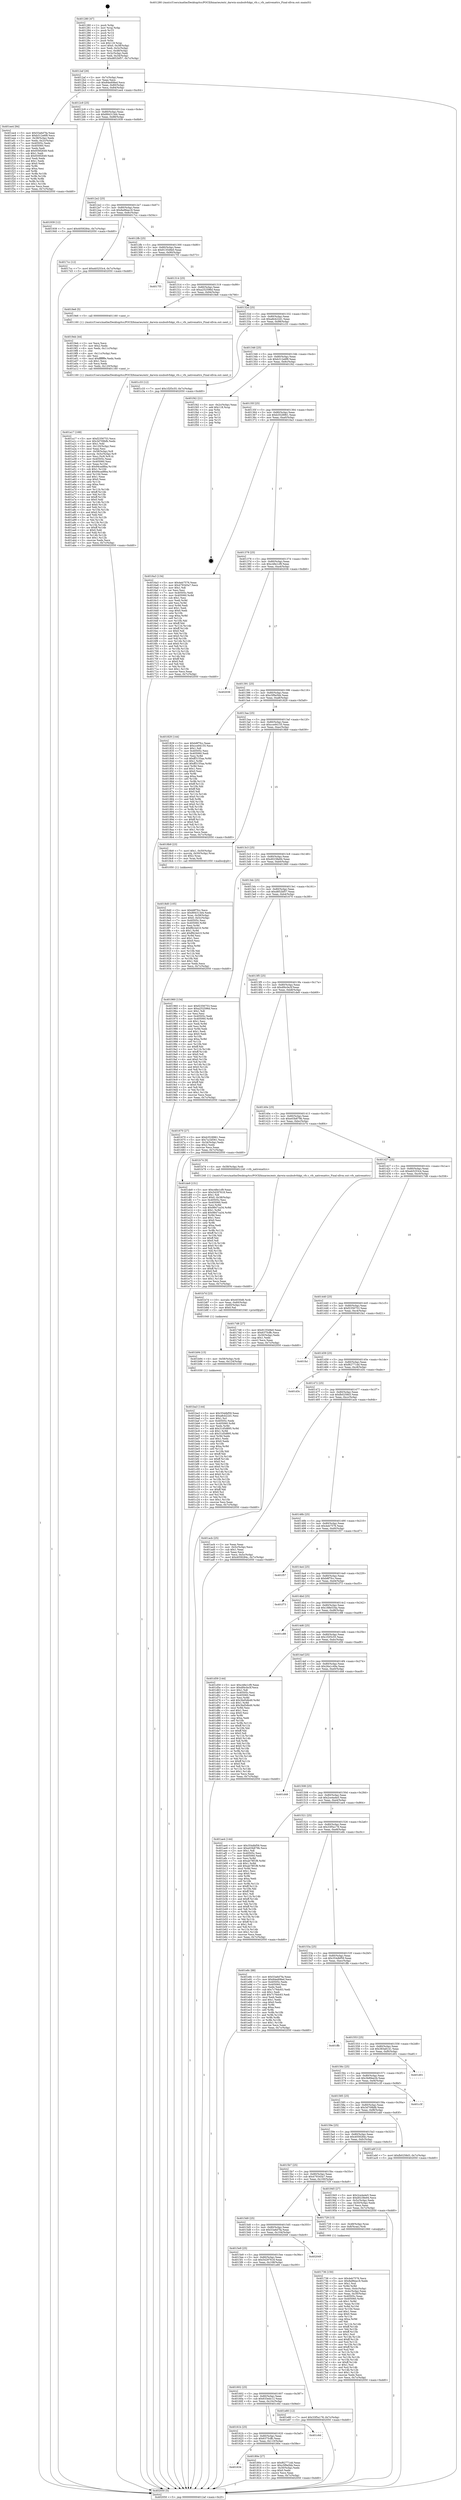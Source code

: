 digraph "0x401280" {
  label = "0x401280 (/mnt/c/Users/mathe/Desktop/tcc/POCII/binaries/extr_darwin-xnubsdvfskpi_vfs.c_vfs_nativexattrs_Final-ollvm.out::main(0))"
  labelloc = "t"
  node[shape=record]

  Entry [label="",width=0.3,height=0.3,shape=circle,fillcolor=black,style=filled]
  "0x4012af" [label="{
     0x4012af [26]\l
     | [instrs]\l
     &nbsp;&nbsp;0x4012af \<+3\>: mov -0x7c(%rbp),%eax\l
     &nbsp;&nbsp;0x4012b2 \<+2\>: mov %eax,%ecx\l
     &nbsp;&nbsp;0x4012b4 \<+6\>: sub $0x84ed08ed,%ecx\l
     &nbsp;&nbsp;0x4012ba \<+3\>: mov %eax,-0x80(%rbp)\l
     &nbsp;&nbsp;0x4012bd \<+6\>: mov %ecx,-0x84(%rbp)\l
     &nbsp;&nbsp;0x4012c3 \<+6\>: je 0000000000401ee4 \<main+0xc64\>\l
  }"]
  "0x401ee4" [label="{
     0x401ee4 [94]\l
     | [instrs]\l
     &nbsp;&nbsp;0x401ee4 \<+5\>: mov $0x53a6d7fa,%eax\l
     &nbsp;&nbsp;0x401ee9 \<+5\>: mov $0xb312e6f9,%ecx\l
     &nbsp;&nbsp;0x401eee \<+3\>: mov -0x38(%rbp),%edx\l
     &nbsp;&nbsp;0x401ef1 \<+3\>: mov %edx,-0x2c(%rbp)\l
     &nbsp;&nbsp;0x401ef4 \<+7\>: mov 0x40505c,%edx\l
     &nbsp;&nbsp;0x401efb \<+7\>: mov 0x405060,%esi\l
     &nbsp;&nbsp;0x401f02 \<+2\>: mov %edx,%edi\l
     &nbsp;&nbsp;0x401f04 \<+6\>: add $0x930f2649,%edi\l
     &nbsp;&nbsp;0x401f0a \<+3\>: sub $0x1,%edi\l
     &nbsp;&nbsp;0x401f0d \<+6\>: sub $0x930f2649,%edi\l
     &nbsp;&nbsp;0x401f13 \<+3\>: imul %edi,%edx\l
     &nbsp;&nbsp;0x401f16 \<+3\>: and $0x1,%edx\l
     &nbsp;&nbsp;0x401f19 \<+3\>: cmp $0x0,%edx\l
     &nbsp;&nbsp;0x401f1c \<+4\>: sete %r8b\l
     &nbsp;&nbsp;0x401f20 \<+3\>: cmp $0xa,%esi\l
     &nbsp;&nbsp;0x401f23 \<+4\>: setl %r9b\l
     &nbsp;&nbsp;0x401f27 \<+3\>: mov %r8b,%r10b\l
     &nbsp;&nbsp;0x401f2a \<+3\>: and %r9b,%r10b\l
     &nbsp;&nbsp;0x401f2d \<+3\>: xor %r9b,%r8b\l
     &nbsp;&nbsp;0x401f30 \<+3\>: or %r8b,%r10b\l
     &nbsp;&nbsp;0x401f33 \<+4\>: test $0x1,%r10b\l
     &nbsp;&nbsp;0x401f37 \<+3\>: cmovne %ecx,%eax\l
     &nbsp;&nbsp;0x401f3a \<+3\>: mov %eax,-0x7c(%rbp)\l
     &nbsp;&nbsp;0x401f3d \<+5\>: jmp 0000000000402050 \<main+0xdd0\>\l
  }"]
  "0x4012c9" [label="{
     0x4012c9 [25]\l
     | [instrs]\l
     &nbsp;&nbsp;0x4012c9 \<+5\>: jmp 00000000004012ce \<main+0x4e\>\l
     &nbsp;&nbsp;0x4012ce \<+3\>: mov -0x80(%rbp),%eax\l
     &nbsp;&nbsp;0x4012d1 \<+5\>: sub $0x894313d4,%eax\l
     &nbsp;&nbsp;0x4012d6 \<+6\>: mov %eax,-0x88(%rbp)\l
     &nbsp;&nbsp;0x4012dc \<+6\>: je 0000000000401939 \<main+0x6b9\>\l
  }"]
  Exit [label="",width=0.3,height=0.3,shape=circle,fillcolor=black,style=filled,peripheries=2]
  "0x401939" [label="{
     0x401939 [12]\l
     | [instrs]\l
     &nbsp;&nbsp;0x401939 \<+7\>: movl $0x4059284c,-0x7c(%rbp)\l
     &nbsp;&nbsp;0x401940 \<+5\>: jmp 0000000000402050 \<main+0xdd0\>\l
  }"]
  "0x4012e2" [label="{
     0x4012e2 [25]\l
     | [instrs]\l
     &nbsp;&nbsp;0x4012e2 \<+5\>: jmp 00000000004012e7 \<main+0x67\>\l
     &nbsp;&nbsp;0x4012e7 \<+3\>: mov -0x80(%rbp),%eax\l
     &nbsp;&nbsp;0x4012ea \<+5\>: sub $0x8a96ea18,%eax\l
     &nbsp;&nbsp;0x4012ef \<+6\>: mov %eax,-0x8c(%rbp)\l
     &nbsp;&nbsp;0x4012f5 \<+6\>: je 00000000004017cc \<main+0x54c\>\l
  }"]
  "0x401ba3" [label="{
     0x401ba3 [144]\l
     | [instrs]\l
     &nbsp;&nbsp;0x401ba3 \<+5\>: mov $0x354dbf59,%eax\l
     &nbsp;&nbsp;0x401ba8 \<+5\>: mov $0xa8cb22d1,%esi\l
     &nbsp;&nbsp;0x401bad \<+2\>: mov $0x1,%cl\l
     &nbsp;&nbsp;0x401baf \<+7\>: mov 0x40505c,%edx\l
     &nbsp;&nbsp;0x401bb6 \<+8\>: mov 0x405060,%r8d\l
     &nbsp;&nbsp;0x401bbe \<+3\>: mov %edx,%r9d\l
     &nbsp;&nbsp;0x401bc1 \<+7\>: add $0x31d5d895,%r9d\l
     &nbsp;&nbsp;0x401bc8 \<+4\>: sub $0x1,%r9d\l
     &nbsp;&nbsp;0x401bcc \<+7\>: sub $0x31d5d895,%r9d\l
     &nbsp;&nbsp;0x401bd3 \<+4\>: imul %r9d,%edx\l
     &nbsp;&nbsp;0x401bd7 \<+3\>: and $0x1,%edx\l
     &nbsp;&nbsp;0x401bda \<+3\>: cmp $0x0,%edx\l
     &nbsp;&nbsp;0x401bdd \<+4\>: sete %r10b\l
     &nbsp;&nbsp;0x401be1 \<+4\>: cmp $0xa,%r8d\l
     &nbsp;&nbsp;0x401be5 \<+4\>: setl %r11b\l
     &nbsp;&nbsp;0x401be9 \<+3\>: mov %r10b,%bl\l
     &nbsp;&nbsp;0x401bec \<+3\>: xor $0xff,%bl\l
     &nbsp;&nbsp;0x401bef \<+3\>: mov %r11b,%r14b\l
     &nbsp;&nbsp;0x401bf2 \<+4\>: xor $0xff,%r14b\l
     &nbsp;&nbsp;0x401bf6 \<+3\>: xor $0x0,%cl\l
     &nbsp;&nbsp;0x401bf9 \<+3\>: mov %bl,%r15b\l
     &nbsp;&nbsp;0x401bfc \<+4\>: and $0x0,%r15b\l
     &nbsp;&nbsp;0x401c00 \<+3\>: and %cl,%r10b\l
     &nbsp;&nbsp;0x401c03 \<+3\>: mov %r14b,%r12b\l
     &nbsp;&nbsp;0x401c06 \<+4\>: and $0x0,%r12b\l
     &nbsp;&nbsp;0x401c0a \<+3\>: and %cl,%r11b\l
     &nbsp;&nbsp;0x401c0d \<+3\>: or %r10b,%r15b\l
     &nbsp;&nbsp;0x401c10 \<+3\>: or %r11b,%r12b\l
     &nbsp;&nbsp;0x401c13 \<+3\>: xor %r12b,%r15b\l
     &nbsp;&nbsp;0x401c16 \<+3\>: or %r14b,%bl\l
     &nbsp;&nbsp;0x401c19 \<+3\>: xor $0xff,%bl\l
     &nbsp;&nbsp;0x401c1c \<+3\>: or $0x0,%cl\l
     &nbsp;&nbsp;0x401c1f \<+2\>: and %cl,%bl\l
     &nbsp;&nbsp;0x401c21 \<+3\>: or %bl,%r15b\l
     &nbsp;&nbsp;0x401c24 \<+4\>: test $0x1,%r15b\l
     &nbsp;&nbsp;0x401c28 \<+3\>: cmovne %esi,%eax\l
     &nbsp;&nbsp;0x401c2b \<+3\>: mov %eax,-0x7c(%rbp)\l
     &nbsp;&nbsp;0x401c2e \<+5\>: jmp 0000000000402050 \<main+0xdd0\>\l
  }"]
  "0x4017cc" [label="{
     0x4017cc [12]\l
     | [instrs]\l
     &nbsp;&nbsp;0x4017cc \<+7\>: movl $0xeb5253c4,-0x7c(%rbp)\l
     &nbsp;&nbsp;0x4017d3 \<+5\>: jmp 0000000000402050 \<main+0xdd0\>\l
  }"]
  "0x4012fb" [label="{
     0x4012fb [25]\l
     | [instrs]\l
     &nbsp;&nbsp;0x4012fb \<+5\>: jmp 0000000000401300 \<main+0x80\>\l
     &nbsp;&nbsp;0x401300 \<+3\>: mov -0x80(%rbp),%eax\l
     &nbsp;&nbsp;0x401303 \<+5\>: sub $0x913549e0,%eax\l
     &nbsp;&nbsp;0x401308 \<+6\>: mov %eax,-0x90(%rbp)\l
     &nbsp;&nbsp;0x40130e \<+6\>: je 00000000004017f3 \<main+0x573\>\l
  }"]
  "0x401b94" [label="{
     0x401b94 [15]\l
     | [instrs]\l
     &nbsp;&nbsp;0x401b94 \<+4\>: mov -0x58(%rbp),%rdi\l
     &nbsp;&nbsp;0x401b98 \<+6\>: mov %eax,-0x124(%rbp)\l
     &nbsp;&nbsp;0x401b9e \<+5\>: call 0000000000401030 \<free@plt\>\l
     | [calls]\l
     &nbsp;&nbsp;0x401030 \{1\} (unknown)\l
  }"]
  "0x4017f3" [label="{
     0x4017f3\l
  }", style=dashed]
  "0x401314" [label="{
     0x401314 [25]\l
     | [instrs]\l
     &nbsp;&nbsp;0x401314 \<+5\>: jmp 0000000000401319 \<main+0x99\>\l
     &nbsp;&nbsp;0x401319 \<+3\>: mov -0x80(%rbp),%eax\l
     &nbsp;&nbsp;0x40131c \<+5\>: sub $0xa252596d,%eax\l
     &nbsp;&nbsp;0x401321 \<+6\>: mov %eax,-0x94(%rbp)\l
     &nbsp;&nbsp;0x401327 \<+6\>: je 00000000004019e6 \<main+0x766\>\l
  }"]
  "0x401b7d" [label="{
     0x401b7d [23]\l
     | [instrs]\l
     &nbsp;&nbsp;0x401b7d \<+10\>: movabs $0x4030d6,%rdi\l
     &nbsp;&nbsp;0x401b87 \<+3\>: mov %eax,-0x60(%rbp)\l
     &nbsp;&nbsp;0x401b8a \<+3\>: mov -0x60(%rbp),%esi\l
     &nbsp;&nbsp;0x401b8d \<+2\>: mov $0x0,%al\l
     &nbsp;&nbsp;0x401b8f \<+5\>: call 0000000000401040 \<printf@plt\>\l
     | [calls]\l
     &nbsp;&nbsp;0x401040 \{1\} (unknown)\l
  }"]
  "0x4019e6" [label="{
     0x4019e6 [5]\l
     | [instrs]\l
     &nbsp;&nbsp;0x4019e6 \<+5\>: call 0000000000401160 \<next_i\>\l
     | [calls]\l
     &nbsp;&nbsp;0x401160 \{1\} (/mnt/c/Users/mathe/Desktop/tcc/POCII/binaries/extr_darwin-xnubsdvfskpi_vfs.c_vfs_nativexattrs_Final-ollvm.out::next_i)\l
  }"]
  "0x40132d" [label="{
     0x40132d [25]\l
     | [instrs]\l
     &nbsp;&nbsp;0x40132d \<+5\>: jmp 0000000000401332 \<main+0xb2\>\l
     &nbsp;&nbsp;0x401332 \<+3\>: mov -0x80(%rbp),%eax\l
     &nbsp;&nbsp;0x401335 \<+5\>: sub $0xa8cb22d1,%eax\l
     &nbsp;&nbsp;0x40133a \<+6\>: mov %eax,-0x98(%rbp)\l
     &nbsp;&nbsp;0x401340 \<+6\>: je 0000000000401c33 \<main+0x9b3\>\l
  }"]
  "0x401a17" [label="{
     0x401a17 [168]\l
     | [instrs]\l
     &nbsp;&nbsp;0x401a17 \<+5\>: mov $0xf2356753,%ecx\l
     &nbsp;&nbsp;0x401a1c \<+5\>: mov $0x3d709bfb,%edx\l
     &nbsp;&nbsp;0x401a21 \<+3\>: mov $0x1,%dil\l
     &nbsp;&nbsp;0x401a24 \<+6\>: mov -0x120(%rbp),%esi\l
     &nbsp;&nbsp;0x401a2a \<+3\>: imul %eax,%esi\l
     &nbsp;&nbsp;0x401a2d \<+4\>: mov -0x58(%rbp),%r8\l
     &nbsp;&nbsp;0x401a31 \<+4\>: movslq -0x5c(%rbp),%r9\l
     &nbsp;&nbsp;0x401a35 \<+4\>: mov %esi,(%r8,%r9,4)\l
     &nbsp;&nbsp;0x401a39 \<+7\>: mov 0x40505c,%eax\l
     &nbsp;&nbsp;0x401a40 \<+7\>: mov 0x405060,%esi\l
     &nbsp;&nbsp;0x401a47 \<+3\>: mov %eax,%r10d\l
     &nbsp;&nbsp;0x401a4a \<+7\>: sub $0x94cad8ba,%r10d\l
     &nbsp;&nbsp;0x401a51 \<+4\>: sub $0x1,%r10d\l
     &nbsp;&nbsp;0x401a55 \<+7\>: add $0x94cad8ba,%r10d\l
     &nbsp;&nbsp;0x401a5c \<+4\>: imul %r10d,%eax\l
     &nbsp;&nbsp;0x401a60 \<+3\>: and $0x1,%eax\l
     &nbsp;&nbsp;0x401a63 \<+3\>: cmp $0x0,%eax\l
     &nbsp;&nbsp;0x401a66 \<+4\>: sete %r11b\l
     &nbsp;&nbsp;0x401a6a \<+3\>: cmp $0xa,%esi\l
     &nbsp;&nbsp;0x401a6d \<+3\>: setl %bl\l
     &nbsp;&nbsp;0x401a70 \<+3\>: mov %r11b,%r14b\l
     &nbsp;&nbsp;0x401a73 \<+4\>: xor $0xff,%r14b\l
     &nbsp;&nbsp;0x401a77 \<+3\>: mov %bl,%r15b\l
     &nbsp;&nbsp;0x401a7a \<+4\>: xor $0xff,%r15b\l
     &nbsp;&nbsp;0x401a7e \<+4\>: xor $0x0,%dil\l
     &nbsp;&nbsp;0x401a82 \<+3\>: mov %r14b,%r12b\l
     &nbsp;&nbsp;0x401a85 \<+4\>: and $0x0,%r12b\l
     &nbsp;&nbsp;0x401a89 \<+3\>: and %dil,%r11b\l
     &nbsp;&nbsp;0x401a8c \<+3\>: mov %r15b,%r13b\l
     &nbsp;&nbsp;0x401a8f \<+4\>: and $0x0,%r13b\l
     &nbsp;&nbsp;0x401a93 \<+3\>: and %dil,%bl\l
     &nbsp;&nbsp;0x401a96 \<+3\>: or %r11b,%r12b\l
     &nbsp;&nbsp;0x401a99 \<+3\>: or %bl,%r13b\l
     &nbsp;&nbsp;0x401a9c \<+3\>: xor %r13b,%r12b\l
     &nbsp;&nbsp;0x401a9f \<+3\>: or %r15b,%r14b\l
     &nbsp;&nbsp;0x401aa2 \<+4\>: xor $0xff,%r14b\l
     &nbsp;&nbsp;0x401aa6 \<+4\>: or $0x0,%dil\l
     &nbsp;&nbsp;0x401aaa \<+3\>: and %dil,%r14b\l
     &nbsp;&nbsp;0x401aad \<+3\>: or %r14b,%r12b\l
     &nbsp;&nbsp;0x401ab0 \<+4\>: test $0x1,%r12b\l
     &nbsp;&nbsp;0x401ab4 \<+3\>: cmovne %edx,%ecx\l
     &nbsp;&nbsp;0x401ab7 \<+3\>: mov %ecx,-0x7c(%rbp)\l
     &nbsp;&nbsp;0x401aba \<+5\>: jmp 0000000000402050 \<main+0xdd0\>\l
  }"]
  "0x401c33" [label="{
     0x401c33 [12]\l
     | [instrs]\l
     &nbsp;&nbsp;0x401c33 \<+7\>: movl $0x1f2f3c55,-0x7c(%rbp)\l
     &nbsp;&nbsp;0x401c3a \<+5\>: jmp 0000000000402050 \<main+0xdd0\>\l
  }"]
  "0x401346" [label="{
     0x401346 [25]\l
     | [instrs]\l
     &nbsp;&nbsp;0x401346 \<+5\>: jmp 000000000040134b \<main+0xcb\>\l
     &nbsp;&nbsp;0x40134b \<+3\>: mov -0x80(%rbp),%eax\l
     &nbsp;&nbsp;0x40134e \<+5\>: sub $0xb312e6f9,%eax\l
     &nbsp;&nbsp;0x401353 \<+6\>: mov %eax,-0x9c(%rbp)\l
     &nbsp;&nbsp;0x401359 \<+6\>: je 0000000000401f42 \<main+0xcc2\>\l
  }"]
  "0x4019eb" [label="{
     0x4019eb [44]\l
     | [instrs]\l
     &nbsp;&nbsp;0x4019eb \<+2\>: xor %ecx,%ecx\l
     &nbsp;&nbsp;0x4019ed \<+5\>: mov $0x2,%edx\l
     &nbsp;&nbsp;0x4019f2 \<+6\>: mov %edx,-0x11c(%rbp)\l
     &nbsp;&nbsp;0x4019f8 \<+1\>: cltd\l
     &nbsp;&nbsp;0x4019f9 \<+6\>: mov -0x11c(%rbp),%esi\l
     &nbsp;&nbsp;0x4019ff \<+2\>: idiv %esi\l
     &nbsp;&nbsp;0x401a01 \<+6\>: imul $0xfffffffe,%edx,%edx\l
     &nbsp;&nbsp;0x401a07 \<+3\>: sub $0x1,%ecx\l
     &nbsp;&nbsp;0x401a0a \<+2\>: sub %ecx,%edx\l
     &nbsp;&nbsp;0x401a0c \<+6\>: mov %edx,-0x120(%rbp)\l
     &nbsp;&nbsp;0x401a12 \<+5\>: call 0000000000401160 \<next_i\>\l
     | [calls]\l
     &nbsp;&nbsp;0x401160 \{1\} (/mnt/c/Users/mathe/Desktop/tcc/POCII/binaries/extr_darwin-xnubsdvfskpi_vfs.c_vfs_nativexattrs_Final-ollvm.out::next_i)\l
  }"]
  "0x401f42" [label="{
     0x401f42 [21]\l
     | [instrs]\l
     &nbsp;&nbsp;0x401f42 \<+3\>: mov -0x2c(%rbp),%eax\l
     &nbsp;&nbsp;0x401f45 \<+7\>: add $0x118,%rsp\l
     &nbsp;&nbsp;0x401f4c \<+1\>: pop %rbx\l
     &nbsp;&nbsp;0x401f4d \<+2\>: pop %r12\l
     &nbsp;&nbsp;0x401f4f \<+2\>: pop %r13\l
     &nbsp;&nbsp;0x401f51 \<+2\>: pop %r14\l
     &nbsp;&nbsp;0x401f53 \<+2\>: pop %r15\l
     &nbsp;&nbsp;0x401f55 \<+1\>: pop %rbp\l
     &nbsp;&nbsp;0x401f56 \<+1\>: ret\l
  }"]
  "0x40135f" [label="{
     0x40135f [25]\l
     | [instrs]\l
     &nbsp;&nbsp;0x40135f \<+5\>: jmp 0000000000401364 \<main+0xe4\>\l
     &nbsp;&nbsp;0x401364 \<+3\>: mov -0x80(%rbp),%eax\l
     &nbsp;&nbsp;0x401367 \<+5\>: sub $0xb3528961,%eax\l
     &nbsp;&nbsp;0x40136c \<+6\>: mov %eax,-0xa0(%rbp)\l
     &nbsp;&nbsp;0x401372 \<+6\>: je 00000000004016a3 \<main+0x423\>\l
  }"]
  "0x4018d0" [label="{
     0x4018d0 [105]\l
     | [instrs]\l
     &nbsp;&nbsp;0x4018d0 \<+5\>: mov $0xb8f7fcc,%ecx\l
     &nbsp;&nbsp;0x4018d5 \<+5\>: mov $0x894313d4,%edx\l
     &nbsp;&nbsp;0x4018da \<+4\>: mov %rax,-0x58(%rbp)\l
     &nbsp;&nbsp;0x4018de \<+7\>: movl $0x0,-0x5c(%rbp)\l
     &nbsp;&nbsp;0x4018e5 \<+7\>: mov 0x40505c,%esi\l
     &nbsp;&nbsp;0x4018ec \<+8\>: mov 0x405060,%r8d\l
     &nbsp;&nbsp;0x4018f4 \<+3\>: mov %esi,%r9d\l
     &nbsp;&nbsp;0x4018f7 \<+7\>: sub $0xff424d10,%r9d\l
     &nbsp;&nbsp;0x4018fe \<+4\>: sub $0x1,%r9d\l
     &nbsp;&nbsp;0x401902 \<+7\>: add $0xff424d10,%r9d\l
     &nbsp;&nbsp;0x401909 \<+4\>: imul %r9d,%esi\l
     &nbsp;&nbsp;0x40190d \<+3\>: and $0x1,%esi\l
     &nbsp;&nbsp;0x401910 \<+3\>: cmp $0x0,%esi\l
     &nbsp;&nbsp;0x401913 \<+4\>: sete %r10b\l
     &nbsp;&nbsp;0x401917 \<+4\>: cmp $0xa,%r8d\l
     &nbsp;&nbsp;0x40191b \<+4\>: setl %r11b\l
     &nbsp;&nbsp;0x40191f \<+3\>: mov %r10b,%bl\l
     &nbsp;&nbsp;0x401922 \<+3\>: and %r11b,%bl\l
     &nbsp;&nbsp;0x401925 \<+3\>: xor %r11b,%r10b\l
     &nbsp;&nbsp;0x401928 \<+3\>: or %r10b,%bl\l
     &nbsp;&nbsp;0x40192b \<+3\>: test $0x1,%bl\l
     &nbsp;&nbsp;0x40192e \<+3\>: cmovne %edx,%ecx\l
     &nbsp;&nbsp;0x401931 \<+3\>: mov %ecx,-0x7c(%rbp)\l
     &nbsp;&nbsp;0x401934 \<+5\>: jmp 0000000000402050 \<main+0xdd0\>\l
  }"]
  "0x4016a3" [label="{
     0x4016a3 [134]\l
     | [instrs]\l
     &nbsp;&nbsp;0x4016a3 \<+5\>: mov $0x4eb7576,%eax\l
     &nbsp;&nbsp;0x4016a8 \<+5\>: mov $0x479345a7,%ecx\l
     &nbsp;&nbsp;0x4016ad \<+2\>: mov $0x1,%dl\l
     &nbsp;&nbsp;0x4016af \<+2\>: xor %esi,%esi\l
     &nbsp;&nbsp;0x4016b1 \<+7\>: mov 0x40505c,%edi\l
     &nbsp;&nbsp;0x4016b8 \<+8\>: mov 0x405060,%r8d\l
     &nbsp;&nbsp;0x4016c0 \<+3\>: sub $0x1,%esi\l
     &nbsp;&nbsp;0x4016c3 \<+3\>: mov %edi,%r9d\l
     &nbsp;&nbsp;0x4016c6 \<+3\>: add %esi,%r9d\l
     &nbsp;&nbsp;0x4016c9 \<+4\>: imul %r9d,%edi\l
     &nbsp;&nbsp;0x4016cd \<+3\>: and $0x1,%edi\l
     &nbsp;&nbsp;0x4016d0 \<+3\>: cmp $0x0,%edi\l
     &nbsp;&nbsp;0x4016d3 \<+4\>: sete %r10b\l
     &nbsp;&nbsp;0x4016d7 \<+4\>: cmp $0xa,%r8d\l
     &nbsp;&nbsp;0x4016db \<+4\>: setl %r11b\l
     &nbsp;&nbsp;0x4016df \<+3\>: mov %r10b,%bl\l
     &nbsp;&nbsp;0x4016e2 \<+3\>: xor $0xff,%bl\l
     &nbsp;&nbsp;0x4016e5 \<+3\>: mov %r11b,%r14b\l
     &nbsp;&nbsp;0x4016e8 \<+4\>: xor $0xff,%r14b\l
     &nbsp;&nbsp;0x4016ec \<+3\>: xor $0x0,%dl\l
     &nbsp;&nbsp;0x4016ef \<+3\>: mov %bl,%r15b\l
     &nbsp;&nbsp;0x4016f2 \<+4\>: and $0x0,%r15b\l
     &nbsp;&nbsp;0x4016f6 \<+3\>: and %dl,%r10b\l
     &nbsp;&nbsp;0x4016f9 \<+3\>: mov %r14b,%r12b\l
     &nbsp;&nbsp;0x4016fc \<+4\>: and $0x0,%r12b\l
     &nbsp;&nbsp;0x401700 \<+3\>: and %dl,%r11b\l
     &nbsp;&nbsp;0x401703 \<+3\>: or %r10b,%r15b\l
     &nbsp;&nbsp;0x401706 \<+3\>: or %r11b,%r12b\l
     &nbsp;&nbsp;0x401709 \<+3\>: xor %r12b,%r15b\l
     &nbsp;&nbsp;0x40170c \<+3\>: or %r14b,%bl\l
     &nbsp;&nbsp;0x40170f \<+3\>: xor $0xff,%bl\l
     &nbsp;&nbsp;0x401712 \<+3\>: or $0x0,%dl\l
     &nbsp;&nbsp;0x401715 \<+2\>: and %dl,%bl\l
     &nbsp;&nbsp;0x401717 \<+3\>: or %bl,%r15b\l
     &nbsp;&nbsp;0x40171a \<+4\>: test $0x1,%r15b\l
     &nbsp;&nbsp;0x40171e \<+3\>: cmovne %ecx,%eax\l
     &nbsp;&nbsp;0x401721 \<+3\>: mov %eax,-0x7c(%rbp)\l
     &nbsp;&nbsp;0x401724 \<+5\>: jmp 0000000000402050 \<main+0xdd0\>\l
  }"]
  "0x401378" [label="{
     0x401378 [25]\l
     | [instrs]\l
     &nbsp;&nbsp;0x401378 \<+5\>: jmp 000000000040137d \<main+0xfd\>\l
     &nbsp;&nbsp;0x40137d \<+3\>: mov -0x80(%rbp),%eax\l
     &nbsp;&nbsp;0x401380 \<+5\>: sub $0xc48e1cf9,%eax\l
     &nbsp;&nbsp;0x401385 \<+6\>: mov %eax,-0xa4(%rbp)\l
     &nbsp;&nbsp;0x40138b \<+6\>: je 0000000000402036 \<main+0xdb6\>\l
  }"]
  "0x401634" [label="{
     0x401634\l
  }", style=dashed]
  "0x402036" [label="{
     0x402036\l
  }", style=dashed]
  "0x401391" [label="{
     0x401391 [25]\l
     | [instrs]\l
     &nbsp;&nbsp;0x401391 \<+5\>: jmp 0000000000401396 \<main+0x116\>\l
     &nbsp;&nbsp;0x401396 \<+3\>: mov -0x80(%rbp),%eax\l
     &nbsp;&nbsp;0x401399 \<+5\>: sub $0xc5f9a5bb,%eax\l
     &nbsp;&nbsp;0x40139e \<+6\>: mov %eax,-0xa8(%rbp)\l
     &nbsp;&nbsp;0x4013a4 \<+6\>: je 0000000000401829 \<main+0x5a9\>\l
  }"]
  "0x40180e" [label="{
     0x40180e [27]\l
     | [instrs]\l
     &nbsp;&nbsp;0x40180e \<+5\>: mov $0xf62771dd,%eax\l
     &nbsp;&nbsp;0x401813 \<+5\>: mov $0xc5f9a5bb,%ecx\l
     &nbsp;&nbsp;0x401818 \<+3\>: mov -0x30(%rbp),%edx\l
     &nbsp;&nbsp;0x40181b \<+3\>: cmp $0x0,%edx\l
     &nbsp;&nbsp;0x40181e \<+3\>: cmove %ecx,%eax\l
     &nbsp;&nbsp;0x401821 \<+3\>: mov %eax,-0x7c(%rbp)\l
     &nbsp;&nbsp;0x401824 \<+5\>: jmp 0000000000402050 \<main+0xdd0\>\l
  }"]
  "0x401829" [label="{
     0x401829 [144]\l
     | [instrs]\l
     &nbsp;&nbsp;0x401829 \<+5\>: mov $0xb8f7fcc,%eax\l
     &nbsp;&nbsp;0x40182e \<+5\>: mov $0xcce94155,%ecx\l
     &nbsp;&nbsp;0x401833 \<+2\>: mov $0x1,%dl\l
     &nbsp;&nbsp;0x401835 \<+7\>: mov 0x40505c,%esi\l
     &nbsp;&nbsp;0x40183c \<+7\>: mov 0x405060,%edi\l
     &nbsp;&nbsp;0x401843 \<+3\>: mov %esi,%r8d\l
     &nbsp;&nbsp;0x401846 \<+7\>: sub $0xff3155aa,%r8d\l
     &nbsp;&nbsp;0x40184d \<+4\>: sub $0x1,%r8d\l
     &nbsp;&nbsp;0x401851 \<+7\>: add $0xff3155aa,%r8d\l
     &nbsp;&nbsp;0x401858 \<+4\>: imul %r8d,%esi\l
     &nbsp;&nbsp;0x40185c \<+3\>: and $0x1,%esi\l
     &nbsp;&nbsp;0x40185f \<+3\>: cmp $0x0,%esi\l
     &nbsp;&nbsp;0x401862 \<+4\>: sete %r9b\l
     &nbsp;&nbsp;0x401866 \<+3\>: cmp $0xa,%edi\l
     &nbsp;&nbsp;0x401869 \<+4\>: setl %r10b\l
     &nbsp;&nbsp;0x40186d \<+3\>: mov %r9b,%r11b\l
     &nbsp;&nbsp;0x401870 \<+4\>: xor $0xff,%r11b\l
     &nbsp;&nbsp;0x401874 \<+3\>: mov %r10b,%bl\l
     &nbsp;&nbsp;0x401877 \<+3\>: xor $0xff,%bl\l
     &nbsp;&nbsp;0x40187a \<+3\>: xor $0x0,%dl\l
     &nbsp;&nbsp;0x40187d \<+3\>: mov %r11b,%r14b\l
     &nbsp;&nbsp;0x401880 \<+4\>: and $0x0,%r14b\l
     &nbsp;&nbsp;0x401884 \<+3\>: and %dl,%r9b\l
     &nbsp;&nbsp;0x401887 \<+3\>: mov %bl,%r15b\l
     &nbsp;&nbsp;0x40188a \<+4\>: and $0x0,%r15b\l
     &nbsp;&nbsp;0x40188e \<+3\>: and %dl,%r10b\l
     &nbsp;&nbsp;0x401891 \<+3\>: or %r9b,%r14b\l
     &nbsp;&nbsp;0x401894 \<+3\>: or %r10b,%r15b\l
     &nbsp;&nbsp;0x401897 \<+3\>: xor %r15b,%r14b\l
     &nbsp;&nbsp;0x40189a \<+3\>: or %bl,%r11b\l
     &nbsp;&nbsp;0x40189d \<+4\>: xor $0xff,%r11b\l
     &nbsp;&nbsp;0x4018a1 \<+3\>: or $0x0,%dl\l
     &nbsp;&nbsp;0x4018a4 \<+3\>: and %dl,%r11b\l
     &nbsp;&nbsp;0x4018a7 \<+3\>: or %r11b,%r14b\l
     &nbsp;&nbsp;0x4018aa \<+4\>: test $0x1,%r14b\l
     &nbsp;&nbsp;0x4018ae \<+3\>: cmovne %ecx,%eax\l
     &nbsp;&nbsp;0x4018b1 \<+3\>: mov %eax,-0x7c(%rbp)\l
     &nbsp;&nbsp;0x4018b4 \<+5\>: jmp 0000000000402050 \<main+0xdd0\>\l
  }"]
  "0x4013aa" [label="{
     0x4013aa [25]\l
     | [instrs]\l
     &nbsp;&nbsp;0x4013aa \<+5\>: jmp 00000000004013af \<main+0x12f\>\l
     &nbsp;&nbsp;0x4013af \<+3\>: mov -0x80(%rbp),%eax\l
     &nbsp;&nbsp;0x4013b2 \<+5\>: sub $0xcce94155,%eax\l
     &nbsp;&nbsp;0x4013b7 \<+6\>: mov %eax,-0xac(%rbp)\l
     &nbsp;&nbsp;0x4013bd \<+6\>: je 00000000004018b9 \<main+0x639\>\l
  }"]
  "0x40161b" [label="{
     0x40161b [25]\l
     | [instrs]\l
     &nbsp;&nbsp;0x40161b \<+5\>: jmp 0000000000401620 \<main+0x3a0\>\l
     &nbsp;&nbsp;0x401620 \<+3\>: mov -0x80(%rbp),%eax\l
     &nbsp;&nbsp;0x401623 \<+5\>: sub $0x6375cffc,%eax\l
     &nbsp;&nbsp;0x401628 \<+6\>: mov %eax,-0x110(%rbp)\l
     &nbsp;&nbsp;0x40162e \<+6\>: je 000000000040180e \<main+0x58e\>\l
  }"]
  "0x4018b9" [label="{
     0x4018b9 [23]\l
     | [instrs]\l
     &nbsp;&nbsp;0x4018b9 \<+7\>: movl $0x1,-0x50(%rbp)\l
     &nbsp;&nbsp;0x4018c0 \<+4\>: movslq -0x50(%rbp),%rax\l
     &nbsp;&nbsp;0x4018c4 \<+4\>: shl $0x2,%rax\l
     &nbsp;&nbsp;0x4018c8 \<+3\>: mov %rax,%rdi\l
     &nbsp;&nbsp;0x4018cb \<+5\>: call 0000000000401050 \<malloc@plt\>\l
     | [calls]\l
     &nbsp;&nbsp;0x401050 \{1\} (unknown)\l
  }"]
  "0x4013c3" [label="{
     0x4013c3 [25]\l
     | [instrs]\l
     &nbsp;&nbsp;0x4013c3 \<+5\>: jmp 00000000004013c8 \<main+0x148\>\l
     &nbsp;&nbsp;0x4013c8 \<+3\>: mov -0x80(%rbp),%eax\l
     &nbsp;&nbsp;0x4013cb \<+5\>: sub $0xd0238e94,%eax\l
     &nbsp;&nbsp;0x4013d0 \<+6\>: mov %eax,-0xb0(%rbp)\l
     &nbsp;&nbsp;0x4013d6 \<+6\>: je 0000000000401960 \<main+0x6e0\>\l
  }"]
  "0x401c6d" [label="{
     0x401c6d\l
  }", style=dashed]
  "0x401960" [label="{
     0x401960 [134]\l
     | [instrs]\l
     &nbsp;&nbsp;0x401960 \<+5\>: mov $0xf2356753,%eax\l
     &nbsp;&nbsp;0x401965 \<+5\>: mov $0xa252596d,%ecx\l
     &nbsp;&nbsp;0x40196a \<+2\>: mov $0x1,%dl\l
     &nbsp;&nbsp;0x40196c \<+2\>: xor %esi,%esi\l
     &nbsp;&nbsp;0x40196e \<+7\>: mov 0x40505c,%edi\l
     &nbsp;&nbsp;0x401975 \<+8\>: mov 0x405060,%r8d\l
     &nbsp;&nbsp;0x40197d \<+3\>: sub $0x1,%esi\l
     &nbsp;&nbsp;0x401980 \<+3\>: mov %edi,%r9d\l
     &nbsp;&nbsp;0x401983 \<+3\>: add %esi,%r9d\l
     &nbsp;&nbsp;0x401986 \<+4\>: imul %r9d,%edi\l
     &nbsp;&nbsp;0x40198a \<+3\>: and $0x1,%edi\l
     &nbsp;&nbsp;0x40198d \<+3\>: cmp $0x0,%edi\l
     &nbsp;&nbsp;0x401990 \<+4\>: sete %r10b\l
     &nbsp;&nbsp;0x401994 \<+4\>: cmp $0xa,%r8d\l
     &nbsp;&nbsp;0x401998 \<+4\>: setl %r11b\l
     &nbsp;&nbsp;0x40199c \<+3\>: mov %r10b,%bl\l
     &nbsp;&nbsp;0x40199f \<+3\>: xor $0xff,%bl\l
     &nbsp;&nbsp;0x4019a2 \<+3\>: mov %r11b,%r14b\l
     &nbsp;&nbsp;0x4019a5 \<+4\>: xor $0xff,%r14b\l
     &nbsp;&nbsp;0x4019a9 \<+3\>: xor $0x0,%dl\l
     &nbsp;&nbsp;0x4019ac \<+3\>: mov %bl,%r15b\l
     &nbsp;&nbsp;0x4019af \<+4\>: and $0x0,%r15b\l
     &nbsp;&nbsp;0x4019b3 \<+3\>: and %dl,%r10b\l
     &nbsp;&nbsp;0x4019b6 \<+3\>: mov %r14b,%r12b\l
     &nbsp;&nbsp;0x4019b9 \<+4\>: and $0x0,%r12b\l
     &nbsp;&nbsp;0x4019bd \<+3\>: and %dl,%r11b\l
     &nbsp;&nbsp;0x4019c0 \<+3\>: or %r10b,%r15b\l
     &nbsp;&nbsp;0x4019c3 \<+3\>: or %r11b,%r12b\l
     &nbsp;&nbsp;0x4019c6 \<+3\>: xor %r12b,%r15b\l
     &nbsp;&nbsp;0x4019c9 \<+3\>: or %r14b,%bl\l
     &nbsp;&nbsp;0x4019cc \<+3\>: xor $0xff,%bl\l
     &nbsp;&nbsp;0x4019cf \<+3\>: or $0x0,%dl\l
     &nbsp;&nbsp;0x4019d2 \<+2\>: and %dl,%bl\l
     &nbsp;&nbsp;0x4019d4 \<+3\>: or %bl,%r15b\l
     &nbsp;&nbsp;0x4019d7 \<+4\>: test $0x1,%r15b\l
     &nbsp;&nbsp;0x4019db \<+3\>: cmovne %ecx,%eax\l
     &nbsp;&nbsp;0x4019de \<+3\>: mov %eax,-0x7c(%rbp)\l
     &nbsp;&nbsp;0x4019e1 \<+5\>: jmp 0000000000402050 \<main+0xdd0\>\l
  }"]
  "0x4013dc" [label="{
     0x4013dc [25]\l
     | [instrs]\l
     &nbsp;&nbsp;0x4013dc \<+5\>: jmp 00000000004013e1 \<main+0x161\>\l
     &nbsp;&nbsp;0x4013e1 \<+3\>: mov -0x80(%rbp),%eax\l
     &nbsp;&nbsp;0x4013e4 \<+5\>: sub $0xd852bf57,%eax\l
     &nbsp;&nbsp;0x4013e9 \<+6\>: mov %eax,-0xb4(%rbp)\l
     &nbsp;&nbsp;0x4013ef \<+6\>: je 0000000000401670 \<main+0x3f0\>\l
  }"]
  "0x401602" [label="{
     0x401602 [25]\l
     | [instrs]\l
     &nbsp;&nbsp;0x401602 \<+5\>: jmp 0000000000401607 \<main+0x387\>\l
     &nbsp;&nbsp;0x401607 \<+3\>: mov -0x80(%rbp),%eax\l
     &nbsp;&nbsp;0x40160a \<+5\>: sub $0x633edc12,%eax\l
     &nbsp;&nbsp;0x40160f \<+6\>: mov %eax,-0x10c(%rbp)\l
     &nbsp;&nbsp;0x401615 \<+6\>: je 0000000000401c6d \<main+0x9ed\>\l
  }"]
  "0x401670" [label="{
     0x401670 [27]\l
     | [instrs]\l
     &nbsp;&nbsp;0x401670 \<+5\>: mov $0xb3528961,%eax\l
     &nbsp;&nbsp;0x401675 \<+5\>: mov $0x7a1bf361,%ecx\l
     &nbsp;&nbsp;0x40167a \<+3\>: mov -0x34(%rbp),%edx\l
     &nbsp;&nbsp;0x40167d \<+3\>: cmp $0x2,%edx\l
     &nbsp;&nbsp;0x401680 \<+3\>: cmovne %ecx,%eax\l
     &nbsp;&nbsp;0x401683 \<+3\>: mov %eax,-0x7c(%rbp)\l
     &nbsp;&nbsp;0x401686 \<+5\>: jmp 0000000000402050 \<main+0xdd0\>\l
  }"]
  "0x4013f5" [label="{
     0x4013f5 [25]\l
     | [instrs]\l
     &nbsp;&nbsp;0x4013f5 \<+5\>: jmp 00000000004013fa \<main+0x17a\>\l
     &nbsp;&nbsp;0x4013fa \<+3\>: mov -0x80(%rbp),%eax\l
     &nbsp;&nbsp;0x4013fd \<+5\>: sub $0xdf4c0e3f,%eax\l
     &nbsp;&nbsp;0x401402 \<+6\>: mov %eax,-0xb8(%rbp)\l
     &nbsp;&nbsp;0x401408 \<+6\>: je 0000000000401de9 \<main+0xb69\>\l
  }"]
  "0x402050" [label="{
     0x402050 [5]\l
     | [instrs]\l
     &nbsp;&nbsp;0x402050 \<+5\>: jmp 00000000004012af \<main+0x2f\>\l
  }"]
  "0x401280" [label="{
     0x401280 [47]\l
     | [instrs]\l
     &nbsp;&nbsp;0x401280 \<+1\>: push %rbp\l
     &nbsp;&nbsp;0x401281 \<+3\>: mov %rsp,%rbp\l
     &nbsp;&nbsp;0x401284 \<+2\>: push %r15\l
     &nbsp;&nbsp;0x401286 \<+2\>: push %r14\l
     &nbsp;&nbsp;0x401288 \<+2\>: push %r13\l
     &nbsp;&nbsp;0x40128a \<+2\>: push %r12\l
     &nbsp;&nbsp;0x40128c \<+1\>: push %rbx\l
     &nbsp;&nbsp;0x40128d \<+7\>: sub $0x118,%rsp\l
     &nbsp;&nbsp;0x401294 \<+7\>: movl $0x0,-0x38(%rbp)\l
     &nbsp;&nbsp;0x40129b \<+3\>: mov %edi,-0x3c(%rbp)\l
     &nbsp;&nbsp;0x40129e \<+4\>: mov %rsi,-0x48(%rbp)\l
     &nbsp;&nbsp;0x4012a2 \<+3\>: mov -0x3c(%rbp),%edi\l
     &nbsp;&nbsp;0x4012a5 \<+3\>: mov %edi,-0x34(%rbp)\l
     &nbsp;&nbsp;0x4012a8 \<+7\>: movl $0xd852bf57,-0x7c(%rbp)\l
  }"]
  "0x401e80" [label="{
     0x401e80 [12]\l
     | [instrs]\l
     &nbsp;&nbsp;0x401e80 \<+7\>: movl $0x33f5a178,-0x7c(%rbp)\l
     &nbsp;&nbsp;0x401e87 \<+5\>: jmp 0000000000402050 \<main+0xdd0\>\l
  }"]
  "0x401de9" [label="{
     0x401de9 [151]\l
     | [instrs]\l
     &nbsp;&nbsp;0x401de9 \<+5\>: mov $0xc48e1cf9,%eax\l
     &nbsp;&nbsp;0x401dee \<+5\>: mov $0x54297618,%ecx\l
     &nbsp;&nbsp;0x401df3 \<+2\>: mov $0x1,%dl\l
     &nbsp;&nbsp;0x401df5 \<+7\>: movl $0x0,-0x38(%rbp)\l
     &nbsp;&nbsp;0x401dfc \<+7\>: mov 0x40505c,%esi\l
     &nbsp;&nbsp;0x401e03 \<+7\>: mov 0x405060,%edi\l
     &nbsp;&nbsp;0x401e0a \<+3\>: mov %esi,%r8d\l
     &nbsp;&nbsp;0x401e0d \<+7\>: sub $0x9847ca34,%r8d\l
     &nbsp;&nbsp;0x401e14 \<+4\>: sub $0x1,%r8d\l
     &nbsp;&nbsp;0x401e18 \<+7\>: add $0x9847ca34,%r8d\l
     &nbsp;&nbsp;0x401e1f \<+4\>: imul %r8d,%esi\l
     &nbsp;&nbsp;0x401e23 \<+3\>: and $0x1,%esi\l
     &nbsp;&nbsp;0x401e26 \<+3\>: cmp $0x0,%esi\l
     &nbsp;&nbsp;0x401e29 \<+4\>: sete %r9b\l
     &nbsp;&nbsp;0x401e2d \<+3\>: cmp $0xa,%edi\l
     &nbsp;&nbsp;0x401e30 \<+4\>: setl %r10b\l
     &nbsp;&nbsp;0x401e34 \<+3\>: mov %r9b,%r11b\l
     &nbsp;&nbsp;0x401e37 \<+4\>: xor $0xff,%r11b\l
     &nbsp;&nbsp;0x401e3b \<+3\>: mov %r10b,%bl\l
     &nbsp;&nbsp;0x401e3e \<+3\>: xor $0xff,%bl\l
     &nbsp;&nbsp;0x401e41 \<+3\>: xor $0x0,%dl\l
     &nbsp;&nbsp;0x401e44 \<+3\>: mov %r11b,%r14b\l
     &nbsp;&nbsp;0x401e47 \<+4\>: and $0x0,%r14b\l
     &nbsp;&nbsp;0x401e4b \<+3\>: and %dl,%r9b\l
     &nbsp;&nbsp;0x401e4e \<+3\>: mov %bl,%r15b\l
     &nbsp;&nbsp;0x401e51 \<+4\>: and $0x0,%r15b\l
     &nbsp;&nbsp;0x401e55 \<+3\>: and %dl,%r10b\l
     &nbsp;&nbsp;0x401e58 \<+3\>: or %r9b,%r14b\l
     &nbsp;&nbsp;0x401e5b \<+3\>: or %r10b,%r15b\l
     &nbsp;&nbsp;0x401e5e \<+3\>: xor %r15b,%r14b\l
     &nbsp;&nbsp;0x401e61 \<+3\>: or %bl,%r11b\l
     &nbsp;&nbsp;0x401e64 \<+4\>: xor $0xff,%r11b\l
     &nbsp;&nbsp;0x401e68 \<+3\>: or $0x0,%dl\l
     &nbsp;&nbsp;0x401e6b \<+3\>: and %dl,%r11b\l
     &nbsp;&nbsp;0x401e6e \<+3\>: or %r11b,%r14b\l
     &nbsp;&nbsp;0x401e71 \<+4\>: test $0x1,%r14b\l
     &nbsp;&nbsp;0x401e75 \<+3\>: cmovne %ecx,%eax\l
     &nbsp;&nbsp;0x401e78 \<+3\>: mov %eax,-0x7c(%rbp)\l
     &nbsp;&nbsp;0x401e7b \<+5\>: jmp 0000000000402050 \<main+0xdd0\>\l
  }"]
  "0x40140e" [label="{
     0x40140e [25]\l
     | [instrs]\l
     &nbsp;&nbsp;0x40140e \<+5\>: jmp 0000000000401413 \<main+0x193\>\l
     &nbsp;&nbsp;0x401413 \<+3\>: mov -0x80(%rbp),%eax\l
     &nbsp;&nbsp;0x401416 \<+5\>: sub $0xe03b879b,%eax\l
     &nbsp;&nbsp;0x40141b \<+6\>: mov %eax,-0xbc(%rbp)\l
     &nbsp;&nbsp;0x401421 \<+6\>: je 0000000000401b74 \<main+0x8f4\>\l
  }"]
  "0x4015e9" [label="{
     0x4015e9 [25]\l
     | [instrs]\l
     &nbsp;&nbsp;0x4015e9 \<+5\>: jmp 00000000004015ee \<main+0x36e\>\l
     &nbsp;&nbsp;0x4015ee \<+3\>: mov -0x80(%rbp),%eax\l
     &nbsp;&nbsp;0x4015f1 \<+5\>: sub $0x54297618,%eax\l
     &nbsp;&nbsp;0x4015f6 \<+6\>: mov %eax,-0x108(%rbp)\l
     &nbsp;&nbsp;0x4015fc \<+6\>: je 0000000000401e80 \<main+0xc00\>\l
  }"]
  "0x401b74" [label="{
     0x401b74 [9]\l
     | [instrs]\l
     &nbsp;&nbsp;0x401b74 \<+4\>: mov -0x58(%rbp),%rdi\l
     &nbsp;&nbsp;0x401b78 \<+5\>: call 0000000000401240 \<vfs_nativexattrs\>\l
     | [calls]\l
     &nbsp;&nbsp;0x401240 \{1\} (/mnt/c/Users/mathe/Desktop/tcc/POCII/binaries/extr_darwin-xnubsdvfskpi_vfs.c_vfs_nativexattrs_Final-ollvm.out::vfs_nativexattrs)\l
  }"]
  "0x401427" [label="{
     0x401427 [25]\l
     | [instrs]\l
     &nbsp;&nbsp;0x401427 \<+5\>: jmp 000000000040142c \<main+0x1ac\>\l
     &nbsp;&nbsp;0x40142c \<+3\>: mov -0x80(%rbp),%eax\l
     &nbsp;&nbsp;0x40142f \<+5\>: sub $0xeb5253c4,%eax\l
     &nbsp;&nbsp;0x401434 \<+6\>: mov %eax,-0xc0(%rbp)\l
     &nbsp;&nbsp;0x40143a \<+6\>: je 00000000004017d8 \<main+0x558\>\l
  }"]
  "0x402049" [label="{
     0x402049\l
  }", style=dashed]
  "0x4017d8" [label="{
     0x4017d8 [27]\l
     | [instrs]\l
     &nbsp;&nbsp;0x4017d8 \<+5\>: mov $0x913549e0,%eax\l
     &nbsp;&nbsp;0x4017dd \<+5\>: mov $0x6375cffc,%ecx\l
     &nbsp;&nbsp;0x4017e2 \<+3\>: mov -0x30(%rbp),%edx\l
     &nbsp;&nbsp;0x4017e5 \<+3\>: cmp $0x1,%edx\l
     &nbsp;&nbsp;0x4017e8 \<+3\>: cmovl %ecx,%eax\l
     &nbsp;&nbsp;0x4017eb \<+3\>: mov %eax,-0x7c(%rbp)\l
     &nbsp;&nbsp;0x4017ee \<+5\>: jmp 0000000000402050 \<main+0xdd0\>\l
  }"]
  "0x401440" [label="{
     0x401440 [25]\l
     | [instrs]\l
     &nbsp;&nbsp;0x401440 \<+5\>: jmp 0000000000401445 \<main+0x1c5\>\l
     &nbsp;&nbsp;0x401445 \<+3\>: mov -0x80(%rbp),%eax\l
     &nbsp;&nbsp;0x401448 \<+5\>: sub $0xf2356753,%eax\l
     &nbsp;&nbsp;0x40144d \<+6\>: mov %eax,-0xc4(%rbp)\l
     &nbsp;&nbsp;0x401453 \<+6\>: je 0000000000401fa1 \<main+0xd21\>\l
  }"]
  "0x401736" [label="{
     0x401736 [150]\l
     | [instrs]\l
     &nbsp;&nbsp;0x401736 \<+5\>: mov $0x4eb7576,%ecx\l
     &nbsp;&nbsp;0x40173b \<+5\>: mov $0x8a96ea18,%edx\l
     &nbsp;&nbsp;0x401740 \<+3\>: mov $0x1,%sil\l
     &nbsp;&nbsp;0x401743 \<+3\>: xor %r8d,%r8d\l
     &nbsp;&nbsp;0x401746 \<+3\>: mov %eax,-0x4c(%rbp)\l
     &nbsp;&nbsp;0x401749 \<+3\>: mov -0x4c(%rbp),%eax\l
     &nbsp;&nbsp;0x40174c \<+3\>: mov %eax,-0x30(%rbp)\l
     &nbsp;&nbsp;0x40174f \<+7\>: mov 0x40505c,%eax\l
     &nbsp;&nbsp;0x401756 \<+8\>: mov 0x405060,%r9d\l
     &nbsp;&nbsp;0x40175e \<+4\>: sub $0x1,%r8d\l
     &nbsp;&nbsp;0x401762 \<+3\>: mov %eax,%r10d\l
     &nbsp;&nbsp;0x401765 \<+3\>: add %r8d,%r10d\l
     &nbsp;&nbsp;0x401768 \<+4\>: imul %r10d,%eax\l
     &nbsp;&nbsp;0x40176c \<+3\>: and $0x1,%eax\l
     &nbsp;&nbsp;0x40176f \<+3\>: cmp $0x0,%eax\l
     &nbsp;&nbsp;0x401772 \<+4\>: sete %r11b\l
     &nbsp;&nbsp;0x401776 \<+4\>: cmp $0xa,%r9d\l
     &nbsp;&nbsp;0x40177a \<+3\>: setl %bl\l
     &nbsp;&nbsp;0x40177d \<+3\>: mov %r11b,%r14b\l
     &nbsp;&nbsp;0x401780 \<+4\>: xor $0xff,%r14b\l
     &nbsp;&nbsp;0x401784 \<+3\>: mov %bl,%r15b\l
     &nbsp;&nbsp;0x401787 \<+4\>: xor $0xff,%r15b\l
     &nbsp;&nbsp;0x40178b \<+4\>: xor $0x1,%sil\l
     &nbsp;&nbsp;0x40178f \<+3\>: mov %r14b,%r12b\l
     &nbsp;&nbsp;0x401792 \<+4\>: and $0xff,%r12b\l
     &nbsp;&nbsp;0x401796 \<+3\>: and %sil,%r11b\l
     &nbsp;&nbsp;0x401799 \<+3\>: mov %r15b,%r13b\l
     &nbsp;&nbsp;0x40179c \<+4\>: and $0xff,%r13b\l
     &nbsp;&nbsp;0x4017a0 \<+3\>: and %sil,%bl\l
     &nbsp;&nbsp;0x4017a3 \<+3\>: or %r11b,%r12b\l
     &nbsp;&nbsp;0x4017a6 \<+3\>: or %bl,%r13b\l
     &nbsp;&nbsp;0x4017a9 \<+3\>: xor %r13b,%r12b\l
     &nbsp;&nbsp;0x4017ac \<+3\>: or %r15b,%r14b\l
     &nbsp;&nbsp;0x4017af \<+4\>: xor $0xff,%r14b\l
     &nbsp;&nbsp;0x4017b3 \<+4\>: or $0x1,%sil\l
     &nbsp;&nbsp;0x4017b7 \<+3\>: and %sil,%r14b\l
     &nbsp;&nbsp;0x4017ba \<+3\>: or %r14b,%r12b\l
     &nbsp;&nbsp;0x4017bd \<+4\>: test $0x1,%r12b\l
     &nbsp;&nbsp;0x4017c1 \<+3\>: cmovne %edx,%ecx\l
     &nbsp;&nbsp;0x4017c4 \<+3\>: mov %ecx,-0x7c(%rbp)\l
     &nbsp;&nbsp;0x4017c7 \<+5\>: jmp 0000000000402050 \<main+0xdd0\>\l
  }"]
  "0x401fa1" [label="{
     0x401fa1\l
  }", style=dashed]
  "0x401459" [label="{
     0x401459 [25]\l
     | [instrs]\l
     &nbsp;&nbsp;0x401459 \<+5\>: jmp 000000000040145e \<main+0x1de\>\l
     &nbsp;&nbsp;0x40145e \<+3\>: mov -0x80(%rbp),%eax\l
     &nbsp;&nbsp;0x401461 \<+5\>: sub $0xf62771dd,%eax\l
     &nbsp;&nbsp;0x401466 \<+6\>: mov %eax,-0xc8(%rbp)\l
     &nbsp;&nbsp;0x40146c \<+6\>: je 0000000000401d3c \<main+0xabc\>\l
  }"]
  "0x4015d0" [label="{
     0x4015d0 [25]\l
     | [instrs]\l
     &nbsp;&nbsp;0x4015d0 \<+5\>: jmp 00000000004015d5 \<main+0x355\>\l
     &nbsp;&nbsp;0x4015d5 \<+3\>: mov -0x80(%rbp),%eax\l
     &nbsp;&nbsp;0x4015d8 \<+5\>: sub $0x53a6d7fa,%eax\l
     &nbsp;&nbsp;0x4015dd \<+6\>: mov %eax,-0x104(%rbp)\l
     &nbsp;&nbsp;0x4015e3 \<+6\>: je 0000000000402049 \<main+0xdc9\>\l
  }"]
  "0x401d3c" [label="{
     0x401d3c\l
  }", style=dashed]
  "0x401472" [label="{
     0x401472 [25]\l
     | [instrs]\l
     &nbsp;&nbsp;0x401472 \<+5\>: jmp 0000000000401477 \<main+0x1f7\>\l
     &nbsp;&nbsp;0x401477 \<+3\>: mov -0x80(%rbp),%eax\l
     &nbsp;&nbsp;0x40147a \<+5\>: sub $0xfb0258d3,%eax\l
     &nbsp;&nbsp;0x40147f \<+6\>: mov %eax,-0xcc(%rbp)\l
     &nbsp;&nbsp;0x401485 \<+6\>: je 0000000000401acb \<main+0x84b\>\l
  }"]
  "0x401729" [label="{
     0x401729 [13]\l
     | [instrs]\l
     &nbsp;&nbsp;0x401729 \<+4\>: mov -0x48(%rbp),%rax\l
     &nbsp;&nbsp;0x40172d \<+4\>: mov 0x8(%rax),%rdi\l
     &nbsp;&nbsp;0x401731 \<+5\>: call 0000000000401060 \<atoi@plt\>\l
     | [calls]\l
     &nbsp;&nbsp;0x401060 \{1\} (unknown)\l
  }"]
  "0x401acb" [label="{
     0x401acb [25]\l
     | [instrs]\l
     &nbsp;&nbsp;0x401acb \<+2\>: xor %eax,%eax\l
     &nbsp;&nbsp;0x401acd \<+3\>: mov -0x5c(%rbp),%ecx\l
     &nbsp;&nbsp;0x401ad0 \<+3\>: sub $0x1,%eax\l
     &nbsp;&nbsp;0x401ad3 \<+2\>: sub %eax,%ecx\l
     &nbsp;&nbsp;0x401ad5 \<+3\>: mov %ecx,-0x5c(%rbp)\l
     &nbsp;&nbsp;0x401ad8 \<+7\>: movl $0x4059284c,-0x7c(%rbp)\l
     &nbsp;&nbsp;0x401adf \<+5\>: jmp 0000000000402050 \<main+0xdd0\>\l
  }"]
  "0x40148b" [label="{
     0x40148b [25]\l
     | [instrs]\l
     &nbsp;&nbsp;0x40148b \<+5\>: jmp 0000000000401490 \<main+0x210\>\l
     &nbsp;&nbsp;0x401490 \<+3\>: mov -0x80(%rbp),%eax\l
     &nbsp;&nbsp;0x401493 \<+5\>: sub $0x4eb7576,%eax\l
     &nbsp;&nbsp;0x401498 \<+6\>: mov %eax,-0xd0(%rbp)\l
     &nbsp;&nbsp;0x40149e \<+6\>: je 0000000000401f57 \<main+0xcd7\>\l
  }"]
  "0x4015b7" [label="{
     0x4015b7 [25]\l
     | [instrs]\l
     &nbsp;&nbsp;0x4015b7 \<+5\>: jmp 00000000004015bc \<main+0x33c\>\l
     &nbsp;&nbsp;0x4015bc \<+3\>: mov -0x80(%rbp),%eax\l
     &nbsp;&nbsp;0x4015bf \<+5\>: sub $0x479345a7,%eax\l
     &nbsp;&nbsp;0x4015c4 \<+6\>: mov %eax,-0x100(%rbp)\l
     &nbsp;&nbsp;0x4015ca \<+6\>: je 0000000000401729 \<main+0x4a9\>\l
  }"]
  "0x401f57" [label="{
     0x401f57\l
  }", style=dashed]
  "0x4014a4" [label="{
     0x4014a4 [25]\l
     | [instrs]\l
     &nbsp;&nbsp;0x4014a4 \<+5\>: jmp 00000000004014a9 \<main+0x229\>\l
     &nbsp;&nbsp;0x4014a9 \<+3\>: mov -0x80(%rbp),%eax\l
     &nbsp;&nbsp;0x4014ac \<+5\>: sub $0xb8f7fcc,%eax\l
     &nbsp;&nbsp;0x4014b1 \<+6\>: mov %eax,-0xd4(%rbp)\l
     &nbsp;&nbsp;0x4014b7 \<+6\>: je 0000000000401f73 \<main+0xcf3\>\l
  }"]
  "0x401945" [label="{
     0x401945 [27]\l
     | [instrs]\l
     &nbsp;&nbsp;0x401945 \<+5\>: mov $0x2ce4a4e5,%eax\l
     &nbsp;&nbsp;0x40194a \<+5\>: mov $0xd0238e94,%ecx\l
     &nbsp;&nbsp;0x40194f \<+3\>: mov -0x5c(%rbp),%edx\l
     &nbsp;&nbsp;0x401952 \<+3\>: cmp -0x50(%rbp),%edx\l
     &nbsp;&nbsp;0x401955 \<+3\>: cmovl %ecx,%eax\l
     &nbsp;&nbsp;0x401958 \<+3\>: mov %eax,-0x7c(%rbp)\l
     &nbsp;&nbsp;0x40195b \<+5\>: jmp 0000000000402050 \<main+0xdd0\>\l
  }"]
  "0x401f73" [label="{
     0x401f73\l
  }", style=dashed]
  "0x4014bd" [label="{
     0x4014bd [25]\l
     | [instrs]\l
     &nbsp;&nbsp;0x4014bd \<+5\>: jmp 00000000004014c2 \<main+0x242\>\l
     &nbsp;&nbsp;0x4014c2 \<+3\>: mov -0x80(%rbp),%eax\l
     &nbsp;&nbsp;0x4014c5 \<+5\>: sub $0x188e534a,%eax\l
     &nbsp;&nbsp;0x4014ca \<+6\>: mov %eax,-0xd8(%rbp)\l
     &nbsp;&nbsp;0x4014d0 \<+6\>: je 0000000000401c88 \<main+0xa08\>\l
  }"]
  "0x40159e" [label="{
     0x40159e [25]\l
     | [instrs]\l
     &nbsp;&nbsp;0x40159e \<+5\>: jmp 00000000004015a3 \<main+0x323\>\l
     &nbsp;&nbsp;0x4015a3 \<+3\>: mov -0x80(%rbp),%eax\l
     &nbsp;&nbsp;0x4015a6 \<+5\>: sub $0x4059284c,%eax\l
     &nbsp;&nbsp;0x4015ab \<+6\>: mov %eax,-0xfc(%rbp)\l
     &nbsp;&nbsp;0x4015b1 \<+6\>: je 0000000000401945 \<main+0x6c5\>\l
  }"]
  "0x401c88" [label="{
     0x401c88\l
  }", style=dashed]
  "0x4014d6" [label="{
     0x4014d6 [25]\l
     | [instrs]\l
     &nbsp;&nbsp;0x4014d6 \<+5\>: jmp 00000000004014db \<main+0x25b\>\l
     &nbsp;&nbsp;0x4014db \<+3\>: mov -0x80(%rbp),%eax\l
     &nbsp;&nbsp;0x4014de \<+5\>: sub $0x1f2f3c55,%eax\l
     &nbsp;&nbsp;0x4014e3 \<+6\>: mov %eax,-0xdc(%rbp)\l
     &nbsp;&nbsp;0x4014e9 \<+6\>: je 0000000000401d59 \<main+0xad9\>\l
  }"]
  "0x401abf" [label="{
     0x401abf [12]\l
     | [instrs]\l
     &nbsp;&nbsp;0x401abf \<+7\>: movl $0xfb0258d3,-0x7c(%rbp)\l
     &nbsp;&nbsp;0x401ac6 \<+5\>: jmp 0000000000402050 \<main+0xdd0\>\l
  }"]
  "0x401d59" [label="{
     0x401d59 [144]\l
     | [instrs]\l
     &nbsp;&nbsp;0x401d59 \<+5\>: mov $0xc48e1cf9,%eax\l
     &nbsp;&nbsp;0x401d5e \<+5\>: mov $0xdf4c0e3f,%ecx\l
     &nbsp;&nbsp;0x401d63 \<+2\>: mov $0x1,%dl\l
     &nbsp;&nbsp;0x401d65 \<+7\>: mov 0x40505c,%esi\l
     &nbsp;&nbsp;0x401d6c \<+7\>: mov 0x405060,%edi\l
     &nbsp;&nbsp;0x401d73 \<+3\>: mov %esi,%r8d\l
     &nbsp;&nbsp;0x401d76 \<+7\>: add $0x3bd5db49,%r8d\l
     &nbsp;&nbsp;0x401d7d \<+4\>: sub $0x1,%r8d\l
     &nbsp;&nbsp;0x401d81 \<+7\>: sub $0x3bd5db49,%r8d\l
     &nbsp;&nbsp;0x401d88 \<+4\>: imul %r8d,%esi\l
     &nbsp;&nbsp;0x401d8c \<+3\>: and $0x1,%esi\l
     &nbsp;&nbsp;0x401d8f \<+3\>: cmp $0x0,%esi\l
     &nbsp;&nbsp;0x401d92 \<+4\>: sete %r9b\l
     &nbsp;&nbsp;0x401d96 \<+3\>: cmp $0xa,%edi\l
     &nbsp;&nbsp;0x401d99 \<+4\>: setl %r10b\l
     &nbsp;&nbsp;0x401d9d \<+3\>: mov %r9b,%r11b\l
     &nbsp;&nbsp;0x401da0 \<+4\>: xor $0xff,%r11b\l
     &nbsp;&nbsp;0x401da4 \<+3\>: mov %r10b,%bl\l
     &nbsp;&nbsp;0x401da7 \<+3\>: xor $0xff,%bl\l
     &nbsp;&nbsp;0x401daa \<+3\>: xor $0x0,%dl\l
     &nbsp;&nbsp;0x401dad \<+3\>: mov %r11b,%r14b\l
     &nbsp;&nbsp;0x401db0 \<+4\>: and $0x0,%r14b\l
     &nbsp;&nbsp;0x401db4 \<+3\>: and %dl,%r9b\l
     &nbsp;&nbsp;0x401db7 \<+3\>: mov %bl,%r15b\l
     &nbsp;&nbsp;0x401dba \<+4\>: and $0x0,%r15b\l
     &nbsp;&nbsp;0x401dbe \<+3\>: and %dl,%r10b\l
     &nbsp;&nbsp;0x401dc1 \<+3\>: or %r9b,%r14b\l
     &nbsp;&nbsp;0x401dc4 \<+3\>: or %r10b,%r15b\l
     &nbsp;&nbsp;0x401dc7 \<+3\>: xor %r15b,%r14b\l
     &nbsp;&nbsp;0x401dca \<+3\>: or %bl,%r11b\l
     &nbsp;&nbsp;0x401dcd \<+4\>: xor $0xff,%r11b\l
     &nbsp;&nbsp;0x401dd1 \<+3\>: or $0x0,%dl\l
     &nbsp;&nbsp;0x401dd4 \<+3\>: and %dl,%r11b\l
     &nbsp;&nbsp;0x401dd7 \<+3\>: or %r11b,%r14b\l
     &nbsp;&nbsp;0x401dda \<+4\>: test $0x1,%r14b\l
     &nbsp;&nbsp;0x401dde \<+3\>: cmovne %ecx,%eax\l
     &nbsp;&nbsp;0x401de1 \<+3\>: mov %eax,-0x7c(%rbp)\l
     &nbsp;&nbsp;0x401de4 \<+5\>: jmp 0000000000402050 \<main+0xdd0\>\l
  }"]
  "0x4014ef" [label="{
     0x4014ef [25]\l
     | [instrs]\l
     &nbsp;&nbsp;0x4014ef \<+5\>: jmp 00000000004014f4 \<main+0x274\>\l
     &nbsp;&nbsp;0x4014f4 \<+3\>: mov -0x80(%rbp),%eax\l
     &nbsp;&nbsp;0x4014f7 \<+5\>: sub $0x26a1c49a,%eax\l
     &nbsp;&nbsp;0x4014fc \<+6\>: mov %eax,-0xe0(%rbp)\l
     &nbsp;&nbsp;0x401502 \<+6\>: je 0000000000401d48 \<main+0xac8\>\l
  }"]
  "0x401585" [label="{
     0x401585 [25]\l
     | [instrs]\l
     &nbsp;&nbsp;0x401585 \<+5\>: jmp 000000000040158a \<main+0x30a\>\l
     &nbsp;&nbsp;0x40158a \<+3\>: mov -0x80(%rbp),%eax\l
     &nbsp;&nbsp;0x40158d \<+5\>: sub $0x3d709bfb,%eax\l
     &nbsp;&nbsp;0x401592 \<+6\>: mov %eax,-0xf8(%rbp)\l
     &nbsp;&nbsp;0x401598 \<+6\>: je 0000000000401abf \<main+0x83f\>\l
  }"]
  "0x401d48" [label="{
     0x401d48\l
  }", style=dashed]
  "0x401508" [label="{
     0x401508 [25]\l
     | [instrs]\l
     &nbsp;&nbsp;0x401508 \<+5\>: jmp 000000000040150d \<main+0x28d\>\l
     &nbsp;&nbsp;0x40150d \<+3\>: mov -0x80(%rbp),%eax\l
     &nbsp;&nbsp;0x401510 \<+5\>: sub $0x2ce4a4e5,%eax\l
     &nbsp;&nbsp;0x401515 \<+6\>: mov %eax,-0xe4(%rbp)\l
     &nbsp;&nbsp;0x40151b \<+6\>: je 0000000000401ae4 \<main+0x864\>\l
  }"]
  "0x401c3f" [label="{
     0x401c3f\l
  }", style=dashed]
  "0x401ae4" [label="{
     0x401ae4 [144]\l
     | [instrs]\l
     &nbsp;&nbsp;0x401ae4 \<+5\>: mov $0x354dbf59,%eax\l
     &nbsp;&nbsp;0x401ae9 \<+5\>: mov $0xe03b879b,%ecx\l
     &nbsp;&nbsp;0x401aee \<+2\>: mov $0x1,%dl\l
     &nbsp;&nbsp;0x401af0 \<+7\>: mov 0x40505c,%esi\l
     &nbsp;&nbsp;0x401af7 \<+7\>: mov 0x405060,%edi\l
     &nbsp;&nbsp;0x401afe \<+3\>: mov %esi,%r8d\l
     &nbsp;&nbsp;0x401b01 \<+7\>: sub $0xab78f1f8,%r8d\l
     &nbsp;&nbsp;0x401b08 \<+4\>: sub $0x1,%r8d\l
     &nbsp;&nbsp;0x401b0c \<+7\>: add $0xab78f1f8,%r8d\l
     &nbsp;&nbsp;0x401b13 \<+4\>: imul %r8d,%esi\l
     &nbsp;&nbsp;0x401b17 \<+3\>: and $0x1,%esi\l
     &nbsp;&nbsp;0x401b1a \<+3\>: cmp $0x0,%esi\l
     &nbsp;&nbsp;0x401b1d \<+4\>: sete %r9b\l
     &nbsp;&nbsp;0x401b21 \<+3\>: cmp $0xa,%edi\l
     &nbsp;&nbsp;0x401b24 \<+4\>: setl %r10b\l
     &nbsp;&nbsp;0x401b28 \<+3\>: mov %r9b,%r11b\l
     &nbsp;&nbsp;0x401b2b \<+4\>: xor $0xff,%r11b\l
     &nbsp;&nbsp;0x401b2f \<+3\>: mov %r10b,%bl\l
     &nbsp;&nbsp;0x401b32 \<+3\>: xor $0xff,%bl\l
     &nbsp;&nbsp;0x401b35 \<+3\>: xor $0x1,%dl\l
     &nbsp;&nbsp;0x401b38 \<+3\>: mov %r11b,%r14b\l
     &nbsp;&nbsp;0x401b3b \<+4\>: and $0xff,%r14b\l
     &nbsp;&nbsp;0x401b3f \<+3\>: and %dl,%r9b\l
     &nbsp;&nbsp;0x401b42 \<+3\>: mov %bl,%r15b\l
     &nbsp;&nbsp;0x401b45 \<+4\>: and $0xff,%r15b\l
     &nbsp;&nbsp;0x401b49 \<+3\>: and %dl,%r10b\l
     &nbsp;&nbsp;0x401b4c \<+3\>: or %r9b,%r14b\l
     &nbsp;&nbsp;0x401b4f \<+3\>: or %r10b,%r15b\l
     &nbsp;&nbsp;0x401b52 \<+3\>: xor %r15b,%r14b\l
     &nbsp;&nbsp;0x401b55 \<+3\>: or %bl,%r11b\l
     &nbsp;&nbsp;0x401b58 \<+4\>: xor $0xff,%r11b\l
     &nbsp;&nbsp;0x401b5c \<+3\>: or $0x1,%dl\l
     &nbsp;&nbsp;0x401b5f \<+3\>: and %dl,%r11b\l
     &nbsp;&nbsp;0x401b62 \<+3\>: or %r11b,%r14b\l
     &nbsp;&nbsp;0x401b65 \<+4\>: test $0x1,%r14b\l
     &nbsp;&nbsp;0x401b69 \<+3\>: cmovne %ecx,%eax\l
     &nbsp;&nbsp;0x401b6c \<+3\>: mov %eax,-0x7c(%rbp)\l
     &nbsp;&nbsp;0x401b6f \<+5\>: jmp 0000000000402050 \<main+0xdd0\>\l
  }"]
  "0x401521" [label="{
     0x401521 [25]\l
     | [instrs]\l
     &nbsp;&nbsp;0x401521 \<+5\>: jmp 0000000000401526 \<main+0x2a6\>\l
     &nbsp;&nbsp;0x401526 \<+3\>: mov -0x80(%rbp),%eax\l
     &nbsp;&nbsp;0x401529 \<+5\>: sub $0x33f5a178,%eax\l
     &nbsp;&nbsp;0x40152e \<+6\>: mov %eax,-0xe8(%rbp)\l
     &nbsp;&nbsp;0x401534 \<+6\>: je 0000000000401e8c \<main+0xc0c\>\l
  }"]
  "0x40156c" [label="{
     0x40156c [25]\l
     | [instrs]\l
     &nbsp;&nbsp;0x40156c \<+5\>: jmp 0000000000401571 \<main+0x2f1\>\l
     &nbsp;&nbsp;0x401571 \<+3\>: mov -0x80(%rbp),%eax\l
     &nbsp;&nbsp;0x401574 \<+5\>: sub $0x3b89ee2b,%eax\l
     &nbsp;&nbsp;0x401579 \<+6\>: mov %eax,-0xf4(%rbp)\l
     &nbsp;&nbsp;0x40157f \<+6\>: je 0000000000401c3f \<main+0x9bf\>\l
  }"]
  "0x401e8c" [label="{
     0x401e8c [88]\l
     | [instrs]\l
     &nbsp;&nbsp;0x401e8c \<+5\>: mov $0x53a6d7fa,%eax\l
     &nbsp;&nbsp;0x401e91 \<+5\>: mov $0x84ed08ed,%ecx\l
     &nbsp;&nbsp;0x401e96 \<+7\>: mov 0x40505c,%edx\l
     &nbsp;&nbsp;0x401e9d \<+7\>: mov 0x405060,%esi\l
     &nbsp;&nbsp;0x401ea4 \<+2\>: mov %edx,%edi\l
     &nbsp;&nbsp;0x401ea6 \<+6\>: sub $0x7c76dc63,%edi\l
     &nbsp;&nbsp;0x401eac \<+3\>: sub $0x1,%edi\l
     &nbsp;&nbsp;0x401eaf \<+6\>: add $0x7c76dc63,%edi\l
     &nbsp;&nbsp;0x401eb5 \<+3\>: imul %edi,%edx\l
     &nbsp;&nbsp;0x401eb8 \<+3\>: and $0x1,%edx\l
     &nbsp;&nbsp;0x401ebb \<+3\>: cmp $0x0,%edx\l
     &nbsp;&nbsp;0x401ebe \<+4\>: sete %r8b\l
     &nbsp;&nbsp;0x401ec2 \<+3\>: cmp $0xa,%esi\l
     &nbsp;&nbsp;0x401ec5 \<+4\>: setl %r9b\l
     &nbsp;&nbsp;0x401ec9 \<+3\>: mov %r8b,%r10b\l
     &nbsp;&nbsp;0x401ecc \<+3\>: and %r9b,%r10b\l
     &nbsp;&nbsp;0x401ecf \<+3\>: xor %r9b,%r8b\l
     &nbsp;&nbsp;0x401ed2 \<+3\>: or %r8b,%r10b\l
     &nbsp;&nbsp;0x401ed5 \<+4\>: test $0x1,%r10b\l
     &nbsp;&nbsp;0x401ed9 \<+3\>: cmovne %ecx,%eax\l
     &nbsp;&nbsp;0x401edc \<+3\>: mov %eax,-0x7c(%rbp)\l
     &nbsp;&nbsp;0x401edf \<+5\>: jmp 0000000000402050 \<main+0xdd0\>\l
  }"]
  "0x40153a" [label="{
     0x40153a [25]\l
     | [instrs]\l
     &nbsp;&nbsp;0x40153a \<+5\>: jmp 000000000040153f \<main+0x2bf\>\l
     &nbsp;&nbsp;0x40153f \<+3\>: mov -0x80(%rbp),%eax\l
     &nbsp;&nbsp;0x401542 \<+5\>: sub $0x354dbf59,%eax\l
     &nbsp;&nbsp;0x401547 \<+6\>: mov %eax,-0xec(%rbp)\l
     &nbsp;&nbsp;0x40154d \<+6\>: je 0000000000401ffb \<main+0xd7b\>\l
  }"]
  "0x401d01" [label="{
     0x401d01\l
  }", style=dashed]
  "0x401ffb" [label="{
     0x401ffb\l
  }", style=dashed]
  "0x401553" [label="{
     0x401553 [25]\l
     | [instrs]\l
     &nbsp;&nbsp;0x401553 \<+5\>: jmp 0000000000401558 \<main+0x2d8\>\l
     &nbsp;&nbsp;0x401558 \<+3\>: mov -0x80(%rbp),%eax\l
     &nbsp;&nbsp;0x40155b \<+5\>: sub $0x383a8141,%eax\l
     &nbsp;&nbsp;0x401560 \<+6\>: mov %eax,-0xf0(%rbp)\l
     &nbsp;&nbsp;0x401566 \<+6\>: je 0000000000401d01 \<main+0xa81\>\l
  }"]
  Entry -> "0x401280" [label=" 1"]
  "0x4012af" -> "0x401ee4" [label=" 1"]
  "0x4012af" -> "0x4012c9" [label=" 23"]
  "0x401f42" -> Exit [label=" 1"]
  "0x4012c9" -> "0x401939" [label=" 1"]
  "0x4012c9" -> "0x4012e2" [label=" 22"]
  "0x401ee4" -> "0x402050" [label=" 1"]
  "0x4012e2" -> "0x4017cc" [label=" 1"]
  "0x4012e2" -> "0x4012fb" [label=" 21"]
  "0x401e8c" -> "0x402050" [label=" 1"]
  "0x4012fb" -> "0x4017f3" [label=" 0"]
  "0x4012fb" -> "0x401314" [label=" 21"]
  "0x401e80" -> "0x402050" [label=" 1"]
  "0x401314" -> "0x4019e6" [label=" 1"]
  "0x401314" -> "0x40132d" [label=" 20"]
  "0x401de9" -> "0x402050" [label=" 1"]
  "0x40132d" -> "0x401c33" [label=" 1"]
  "0x40132d" -> "0x401346" [label=" 19"]
  "0x401d59" -> "0x402050" [label=" 1"]
  "0x401346" -> "0x401f42" [label=" 1"]
  "0x401346" -> "0x40135f" [label=" 18"]
  "0x401c33" -> "0x402050" [label=" 1"]
  "0x40135f" -> "0x4016a3" [label=" 1"]
  "0x40135f" -> "0x401378" [label=" 17"]
  "0x401ba3" -> "0x402050" [label=" 1"]
  "0x401378" -> "0x402036" [label=" 0"]
  "0x401378" -> "0x401391" [label=" 17"]
  "0x401b94" -> "0x401ba3" [label=" 1"]
  "0x401391" -> "0x401829" [label=" 1"]
  "0x401391" -> "0x4013aa" [label=" 16"]
  "0x401b7d" -> "0x401b94" [label=" 1"]
  "0x4013aa" -> "0x4018b9" [label=" 1"]
  "0x4013aa" -> "0x4013c3" [label=" 15"]
  "0x401ae4" -> "0x402050" [label=" 1"]
  "0x4013c3" -> "0x401960" [label=" 1"]
  "0x4013c3" -> "0x4013dc" [label=" 14"]
  "0x401acb" -> "0x402050" [label=" 1"]
  "0x4013dc" -> "0x401670" [label=" 1"]
  "0x4013dc" -> "0x4013f5" [label=" 13"]
  "0x401670" -> "0x402050" [label=" 1"]
  "0x401280" -> "0x4012af" [label=" 1"]
  "0x402050" -> "0x4012af" [label=" 23"]
  "0x4016a3" -> "0x402050" [label=" 1"]
  "0x401a17" -> "0x402050" [label=" 1"]
  "0x4013f5" -> "0x401de9" [label=" 1"]
  "0x4013f5" -> "0x40140e" [label=" 12"]
  "0x4019eb" -> "0x401a17" [label=" 1"]
  "0x40140e" -> "0x401b74" [label=" 1"]
  "0x40140e" -> "0x401427" [label=" 11"]
  "0x401960" -> "0x402050" [label=" 1"]
  "0x401427" -> "0x4017d8" [label=" 1"]
  "0x401427" -> "0x401440" [label=" 10"]
  "0x401945" -> "0x402050" [label=" 2"]
  "0x401440" -> "0x401fa1" [label=" 0"]
  "0x401440" -> "0x401459" [label=" 10"]
  "0x4018d0" -> "0x402050" [label=" 1"]
  "0x401459" -> "0x401d3c" [label=" 0"]
  "0x401459" -> "0x401472" [label=" 10"]
  "0x4018b9" -> "0x4018d0" [label=" 1"]
  "0x401472" -> "0x401acb" [label=" 1"]
  "0x401472" -> "0x40148b" [label=" 9"]
  "0x401829" -> "0x402050" [label=" 1"]
  "0x40148b" -> "0x401f57" [label=" 0"]
  "0x40148b" -> "0x4014a4" [label=" 9"]
  "0x40161b" -> "0x401634" [label=" 0"]
  "0x4014a4" -> "0x401f73" [label=" 0"]
  "0x4014a4" -> "0x4014bd" [label=" 9"]
  "0x40161b" -> "0x40180e" [label=" 1"]
  "0x4014bd" -> "0x401c88" [label=" 0"]
  "0x4014bd" -> "0x4014d6" [label=" 9"]
  "0x401602" -> "0x40161b" [label=" 1"]
  "0x4014d6" -> "0x401d59" [label=" 1"]
  "0x4014d6" -> "0x4014ef" [label=" 8"]
  "0x401602" -> "0x401c6d" [label=" 0"]
  "0x4014ef" -> "0x401d48" [label=" 0"]
  "0x4014ef" -> "0x401508" [label=" 8"]
  "0x4015e9" -> "0x401602" [label=" 1"]
  "0x401508" -> "0x401ae4" [label=" 1"]
  "0x401508" -> "0x401521" [label=" 7"]
  "0x4015e9" -> "0x401e80" [label=" 1"]
  "0x401521" -> "0x401e8c" [label=" 1"]
  "0x401521" -> "0x40153a" [label=" 6"]
  "0x4015d0" -> "0x4015e9" [label=" 2"]
  "0x40153a" -> "0x401ffb" [label=" 0"]
  "0x40153a" -> "0x401553" [label=" 6"]
  "0x4015d0" -> "0x402049" [label=" 0"]
  "0x401553" -> "0x401d01" [label=" 0"]
  "0x401553" -> "0x40156c" [label=" 6"]
  "0x4019e6" -> "0x4019eb" [label=" 1"]
  "0x40156c" -> "0x401c3f" [label=" 0"]
  "0x40156c" -> "0x401585" [label=" 6"]
  "0x401abf" -> "0x402050" [label=" 1"]
  "0x401585" -> "0x401abf" [label=" 1"]
  "0x401585" -> "0x40159e" [label=" 5"]
  "0x401b74" -> "0x401b7d" [label=" 1"]
  "0x40159e" -> "0x401945" [label=" 2"]
  "0x40159e" -> "0x4015b7" [label=" 3"]
  "0x40180e" -> "0x402050" [label=" 1"]
  "0x4015b7" -> "0x401729" [label=" 1"]
  "0x4015b7" -> "0x4015d0" [label=" 2"]
  "0x401729" -> "0x401736" [label=" 1"]
  "0x401736" -> "0x402050" [label=" 1"]
  "0x4017cc" -> "0x402050" [label=" 1"]
  "0x4017d8" -> "0x402050" [label=" 1"]
  "0x401939" -> "0x402050" [label=" 1"]
}
